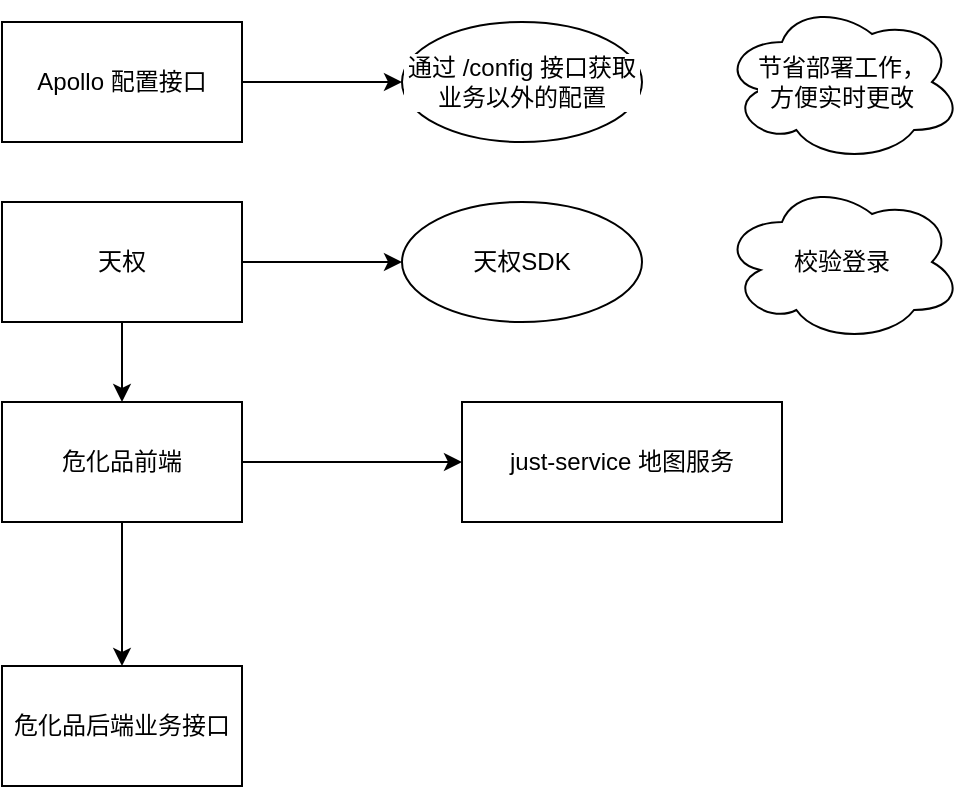<mxfile version="15.6.5" type="github">
  <diagram id="EukRTi-hYGkEIAAS8hDU" name="Page-1">
    <mxGraphModel dx="1426" dy="771" grid="1" gridSize="10" guides="1" tooltips="1" connect="1" arrows="1" fold="1" page="1" pageScale="1" pageWidth="827" pageHeight="1169" math="0" shadow="0">
      <root>
        <mxCell id="0" />
        <mxCell id="1" parent="0" />
        <mxCell id="ilB7mb1u7XgwKMBby-Uw-13" style="edgeStyle=orthogonalEdgeStyle;rounded=0;orthogonalLoop=1;jettySize=auto;html=1;exitX=0.5;exitY=1;exitDx=0;exitDy=0;fontColor=default;strokeColor=default;labelBackgroundColor=default;" edge="1" parent="1" source="ilB7mb1u7XgwKMBby-Uw-1" target="ilB7mb1u7XgwKMBby-Uw-3">
          <mxGeometry relative="1" as="geometry" />
        </mxCell>
        <mxCell id="ilB7mb1u7XgwKMBby-Uw-14" style="edgeStyle=orthogonalEdgeStyle;rounded=0;orthogonalLoop=1;jettySize=auto;html=1;exitX=1;exitY=0.5;exitDx=0;exitDy=0;entryX=0;entryY=0.5;entryDx=0;entryDy=0;fontColor=default;strokeColor=default;labelBackgroundColor=default;" edge="1" parent="1" source="ilB7mb1u7XgwKMBby-Uw-1" target="ilB7mb1u7XgwKMBby-Uw-4">
          <mxGeometry relative="1" as="geometry" />
        </mxCell>
        <mxCell id="ilB7mb1u7XgwKMBby-Uw-1" value="危化品前端" style="rounded=0;whiteSpace=wrap;html=1;fillColor=default;strokeColor=default;fontColor=default;labelBackgroundColor=default;" vertex="1" parent="1">
          <mxGeometry x="180" y="310" width="120" height="60" as="geometry" />
        </mxCell>
        <mxCell id="ilB7mb1u7XgwKMBby-Uw-10" value="" style="edgeStyle=orthogonalEdgeStyle;rounded=0;orthogonalLoop=1;jettySize=auto;html=1;fontColor=default;strokeColor=default;labelBackgroundColor=default;" edge="1" parent="1" source="ilB7mb1u7XgwKMBby-Uw-2" target="ilB7mb1u7XgwKMBby-Uw-9">
          <mxGeometry relative="1" as="geometry" />
        </mxCell>
        <mxCell id="ilB7mb1u7XgwKMBby-Uw-12" value="" style="edgeStyle=orthogonalEdgeStyle;rounded=0;orthogonalLoop=1;jettySize=auto;html=1;fontColor=default;strokeColor=default;labelBackgroundColor=default;" edge="1" parent="1" source="ilB7mb1u7XgwKMBby-Uw-2" target="ilB7mb1u7XgwKMBby-Uw-1">
          <mxGeometry relative="1" as="geometry" />
        </mxCell>
        <mxCell id="ilB7mb1u7XgwKMBby-Uw-2" value="天权" style="rounded=0;whiteSpace=wrap;html=1;fillColor=default;strokeColor=default;fontColor=default;labelBackgroundColor=default;" vertex="1" parent="1">
          <mxGeometry x="180" y="210" width="120" height="60" as="geometry" />
        </mxCell>
        <mxCell id="ilB7mb1u7XgwKMBby-Uw-3" value="危化品后端业务接口" style="rounded=0;whiteSpace=wrap;html=1;fillColor=default;strokeColor=default;fontColor=default;labelBackgroundColor=default;" vertex="1" parent="1">
          <mxGeometry x="180" y="442" width="120" height="60" as="geometry" />
        </mxCell>
        <mxCell id="ilB7mb1u7XgwKMBby-Uw-4" value="just-service 地图服务" style="rounded=0;whiteSpace=wrap;html=1;fillColor=default;strokeColor=default;fontColor=default;labelBackgroundColor=default;" vertex="1" parent="1">
          <mxGeometry x="410" y="310" width="160" height="60" as="geometry" />
        </mxCell>
        <mxCell id="ilB7mb1u7XgwKMBby-Uw-7" value="" style="edgeStyle=orthogonalEdgeStyle;rounded=0;orthogonalLoop=1;jettySize=auto;html=1;fontColor=default;strokeColor=default;labelBackgroundColor=default;" edge="1" parent="1" source="ilB7mb1u7XgwKMBby-Uw-5" target="ilB7mb1u7XgwKMBby-Uw-6">
          <mxGeometry relative="1" as="geometry" />
        </mxCell>
        <mxCell id="ilB7mb1u7XgwKMBby-Uw-5" value="Apollo 配置接口" style="rounded=0;whiteSpace=wrap;html=1;fillColor=default;strokeColor=default;fontColor=default;labelBackgroundColor=default;" vertex="1" parent="1">
          <mxGeometry x="180" y="120" width="120" height="60" as="geometry" />
        </mxCell>
        <mxCell id="ilB7mb1u7XgwKMBby-Uw-6" value="通过 /config 接口获取业务以外的配置" style="ellipse;whiteSpace=wrap;html=1;rounded=0;fillColor=default;strokeColor=default;fontColor=default;labelBackgroundColor=default;" vertex="1" parent="1">
          <mxGeometry x="380" y="120" width="120" height="60" as="geometry" />
        </mxCell>
        <mxCell id="ilB7mb1u7XgwKMBby-Uw-8" value="节省部署工作，&lt;br&gt;方便实时更改" style="ellipse;shape=cloud;whiteSpace=wrap;html=1;fontColor=default;strokeColor=default;fillColor=default;labelBackgroundColor=default;" vertex="1" parent="1">
          <mxGeometry x="540" y="110" width="120" height="80" as="geometry" />
        </mxCell>
        <mxCell id="ilB7mb1u7XgwKMBby-Uw-9" value="天权SDK" style="ellipse;whiteSpace=wrap;html=1;rounded=0;fillColor=default;strokeColor=default;fontColor=default;labelBackgroundColor=default;" vertex="1" parent="1">
          <mxGeometry x="380" y="210" width="120" height="60" as="geometry" />
        </mxCell>
        <mxCell id="ilB7mb1u7XgwKMBby-Uw-11" value="校验登录" style="ellipse;shape=cloud;whiteSpace=wrap;html=1;fontColor=default;strokeColor=default;fillColor=default;labelBackgroundColor=default;" vertex="1" parent="1">
          <mxGeometry x="540" y="200" width="120" height="80" as="geometry" />
        </mxCell>
      </root>
    </mxGraphModel>
  </diagram>
</mxfile>
